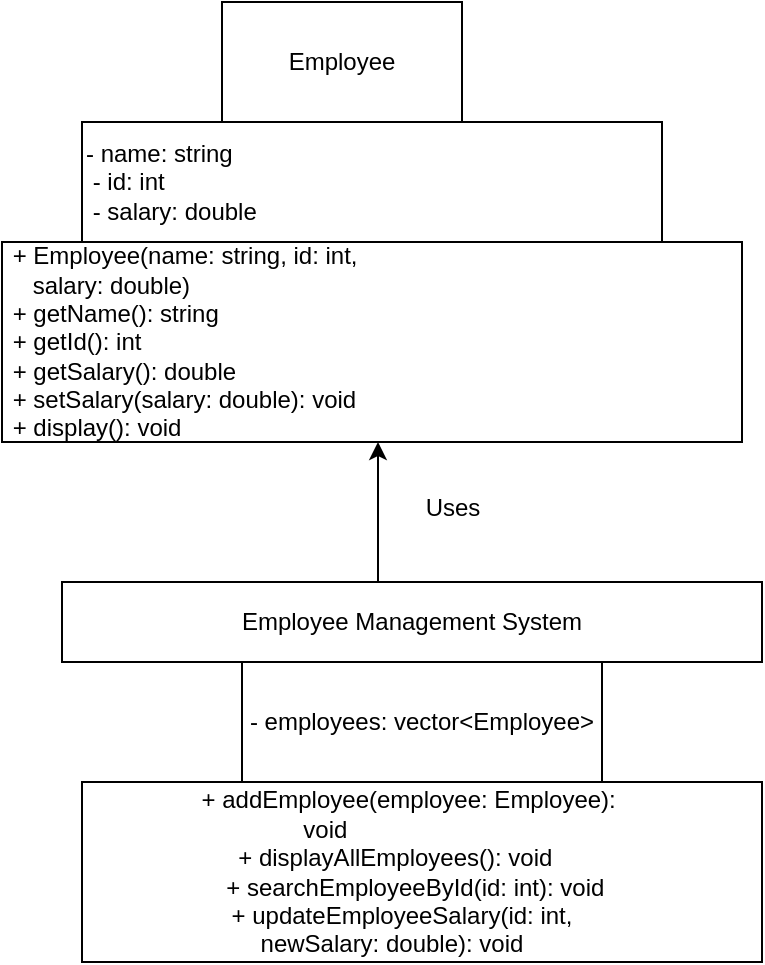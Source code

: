 <mxfile version="21.5.0" type="github">
  <diagram id="kgpKYQtTHZ0yAKxKKP6v" name="Page-1">
    <mxGraphModel dx="955" dy="521" grid="1" gridSize="10" guides="1" tooltips="1" connect="1" arrows="1" fold="1" page="1" pageScale="1" pageWidth="850" pageHeight="1100" math="0" shadow="0">
      <root>
        <mxCell id="0" />
        <mxCell id="1" parent="0" />
        <mxCell id="2f4MBdXwSDGLwG2WMnqZ-18" value="&lt;div&gt;&amp;nbsp;+ Employee(name: string, id: int,&amp;nbsp; &amp;nbsp; &amp;nbsp;&lt;/div&gt;&lt;div&gt;&amp;nbsp; &amp;nbsp; salary: double)&amp;nbsp; &amp;nbsp; &amp;nbsp; &amp;nbsp; &amp;nbsp; &amp;nbsp; &amp;nbsp; &amp;nbsp; &amp;nbsp; &amp;nbsp;&amp;nbsp;&lt;/div&gt;&lt;div&gt;&amp;nbsp;+ getName(): string&amp;nbsp; &amp;nbsp; &amp;nbsp; &amp;nbsp; &amp;nbsp; &amp;nbsp; &amp;nbsp; &amp;nbsp; &amp;nbsp; &amp;nbsp;&lt;/div&gt;&lt;div&gt;&amp;nbsp;+ getId(): int&amp;nbsp; &amp;nbsp; &amp;nbsp; &amp;nbsp; &amp;nbsp; &amp;nbsp; &amp;nbsp; &amp;nbsp; &amp;nbsp; &amp;nbsp; &amp;nbsp; &amp;nbsp;&amp;nbsp;&lt;/div&gt;&lt;div&gt;&amp;nbsp;+ getSalary(): double&amp;nbsp; &amp;nbsp; &amp;nbsp; &amp;nbsp; &amp;nbsp; &amp;nbsp; &amp;nbsp; &amp;nbsp; &amp;nbsp;&lt;/div&gt;&lt;div&gt;&amp;nbsp;+ setSalary(salary: double): void&amp;nbsp; &amp;nbsp; &amp;nbsp;&lt;/div&gt;&lt;div&gt;&amp;nbsp;+ display(): void&amp;nbsp; &amp;nbsp; &amp;nbsp; &amp;nbsp;&lt;/div&gt;" style="rounded=0;whiteSpace=wrap;html=1;align=left;" vertex="1" parent="1">
          <mxGeometry x="140" y="180" width="370" height="100" as="geometry" />
        </mxCell>
        <mxCell id="2f4MBdXwSDGLwG2WMnqZ-20" value="" style="edgeStyle=orthogonalEdgeStyle;rounded=0;orthogonalLoop=1;jettySize=auto;html=1;verticalAlign=top;" edge="1" parent="1" source="2f4MBdXwSDGLwG2WMnqZ-19" target="2f4MBdXwSDGLwG2WMnqZ-18">
          <mxGeometry relative="1" as="geometry">
            <Array as="points">
              <mxPoint x="328" y="300" />
              <mxPoint x="328" y="300" />
            </Array>
          </mxGeometry>
        </mxCell>
        <mxCell id="2f4MBdXwSDGLwG2WMnqZ-19" value="Employee Management System" style="rounded=0;whiteSpace=wrap;html=1;" vertex="1" parent="1">
          <mxGeometry x="170" y="350" width="350" height="40" as="geometry" />
        </mxCell>
        <mxCell id="2f4MBdXwSDGLwG2WMnqZ-21" value="&lt;div&gt;+ addEmployee(employee: Employee):&amp;nbsp; &amp;nbsp;&amp;nbsp;&lt;/div&gt;&lt;div&gt;&amp;nbsp; &amp;nbsp;void&amp;nbsp; &amp;nbsp; &amp;nbsp; &amp;nbsp; &amp;nbsp; &amp;nbsp; &amp;nbsp; &amp;nbsp; &amp;nbsp; &amp;nbsp; &amp;nbsp; &amp;nbsp; &amp;nbsp; &amp;nbsp; &amp;nbsp; &amp;nbsp;&amp;nbsp;&lt;/div&gt;&lt;div&gt;&amp;nbsp;+ displayAllEmployees(): void&amp;nbsp; &amp;nbsp; &amp;nbsp; &amp;nbsp; &amp;nbsp;&lt;/div&gt;&lt;div&gt;&amp;nbsp;+ searchEmployeeById(id: int): void&amp;nbsp; &amp;nbsp;&lt;/div&gt;&lt;div&gt;&amp;nbsp;+ updateEmployeeSalary(id: int,&amp;nbsp; &amp;nbsp; &amp;nbsp; &amp;nbsp;&lt;/div&gt;&lt;div&gt;&amp;nbsp; &amp;nbsp;newSalary: double): void&amp;nbsp; &amp;nbsp; &amp;nbsp; &amp;nbsp; &amp;nbsp; &amp;nbsp;&amp;nbsp;&lt;/div&gt;" style="rounded=0;whiteSpace=wrap;html=1;" vertex="1" parent="1">
          <mxGeometry x="180" y="450" width="340" height="90" as="geometry" />
        </mxCell>
        <mxCell id="2f4MBdXwSDGLwG2WMnqZ-22" value="- employees: vector&amp;lt;Employee&amp;gt;" style="rounded=0;whiteSpace=wrap;html=1;" vertex="1" parent="1">
          <mxGeometry x="260" y="390" width="180" height="60" as="geometry" />
        </mxCell>
        <mxCell id="2f4MBdXwSDGLwG2WMnqZ-24" value="&lt;div&gt;- name: string&amp;nbsp; &amp;nbsp; &amp;nbsp; &amp;nbsp; &amp;nbsp; &amp;nbsp;&amp;nbsp;&lt;/div&gt;&lt;div&gt;&amp;nbsp;- id: int&amp;nbsp; &amp;nbsp; &amp;nbsp; &amp;nbsp; &amp;nbsp; &amp;nbsp; &amp;nbsp; &amp;nbsp;&lt;/div&gt;&lt;div&gt;&amp;nbsp;- salary: double&amp;nbsp; &amp;nbsp;&lt;/div&gt;" style="rounded=0;whiteSpace=wrap;html=1;align=left;" vertex="1" parent="1">
          <mxGeometry x="180" y="120" width="290" height="60" as="geometry" />
        </mxCell>
        <mxCell id="2f4MBdXwSDGLwG2WMnqZ-25" value="Employee" style="rounded=0;whiteSpace=wrap;html=1;" vertex="1" parent="1">
          <mxGeometry x="250" y="60" width="120" height="60" as="geometry" />
        </mxCell>
        <mxCell id="2f4MBdXwSDGLwG2WMnqZ-26" value="Uses" style="text;html=1;align=center;verticalAlign=middle;resizable=0;points=[];autosize=1;strokeColor=none;fillColor=none;" vertex="1" parent="1">
          <mxGeometry x="340" y="298" width="50" height="30" as="geometry" />
        </mxCell>
      </root>
    </mxGraphModel>
  </diagram>
</mxfile>
